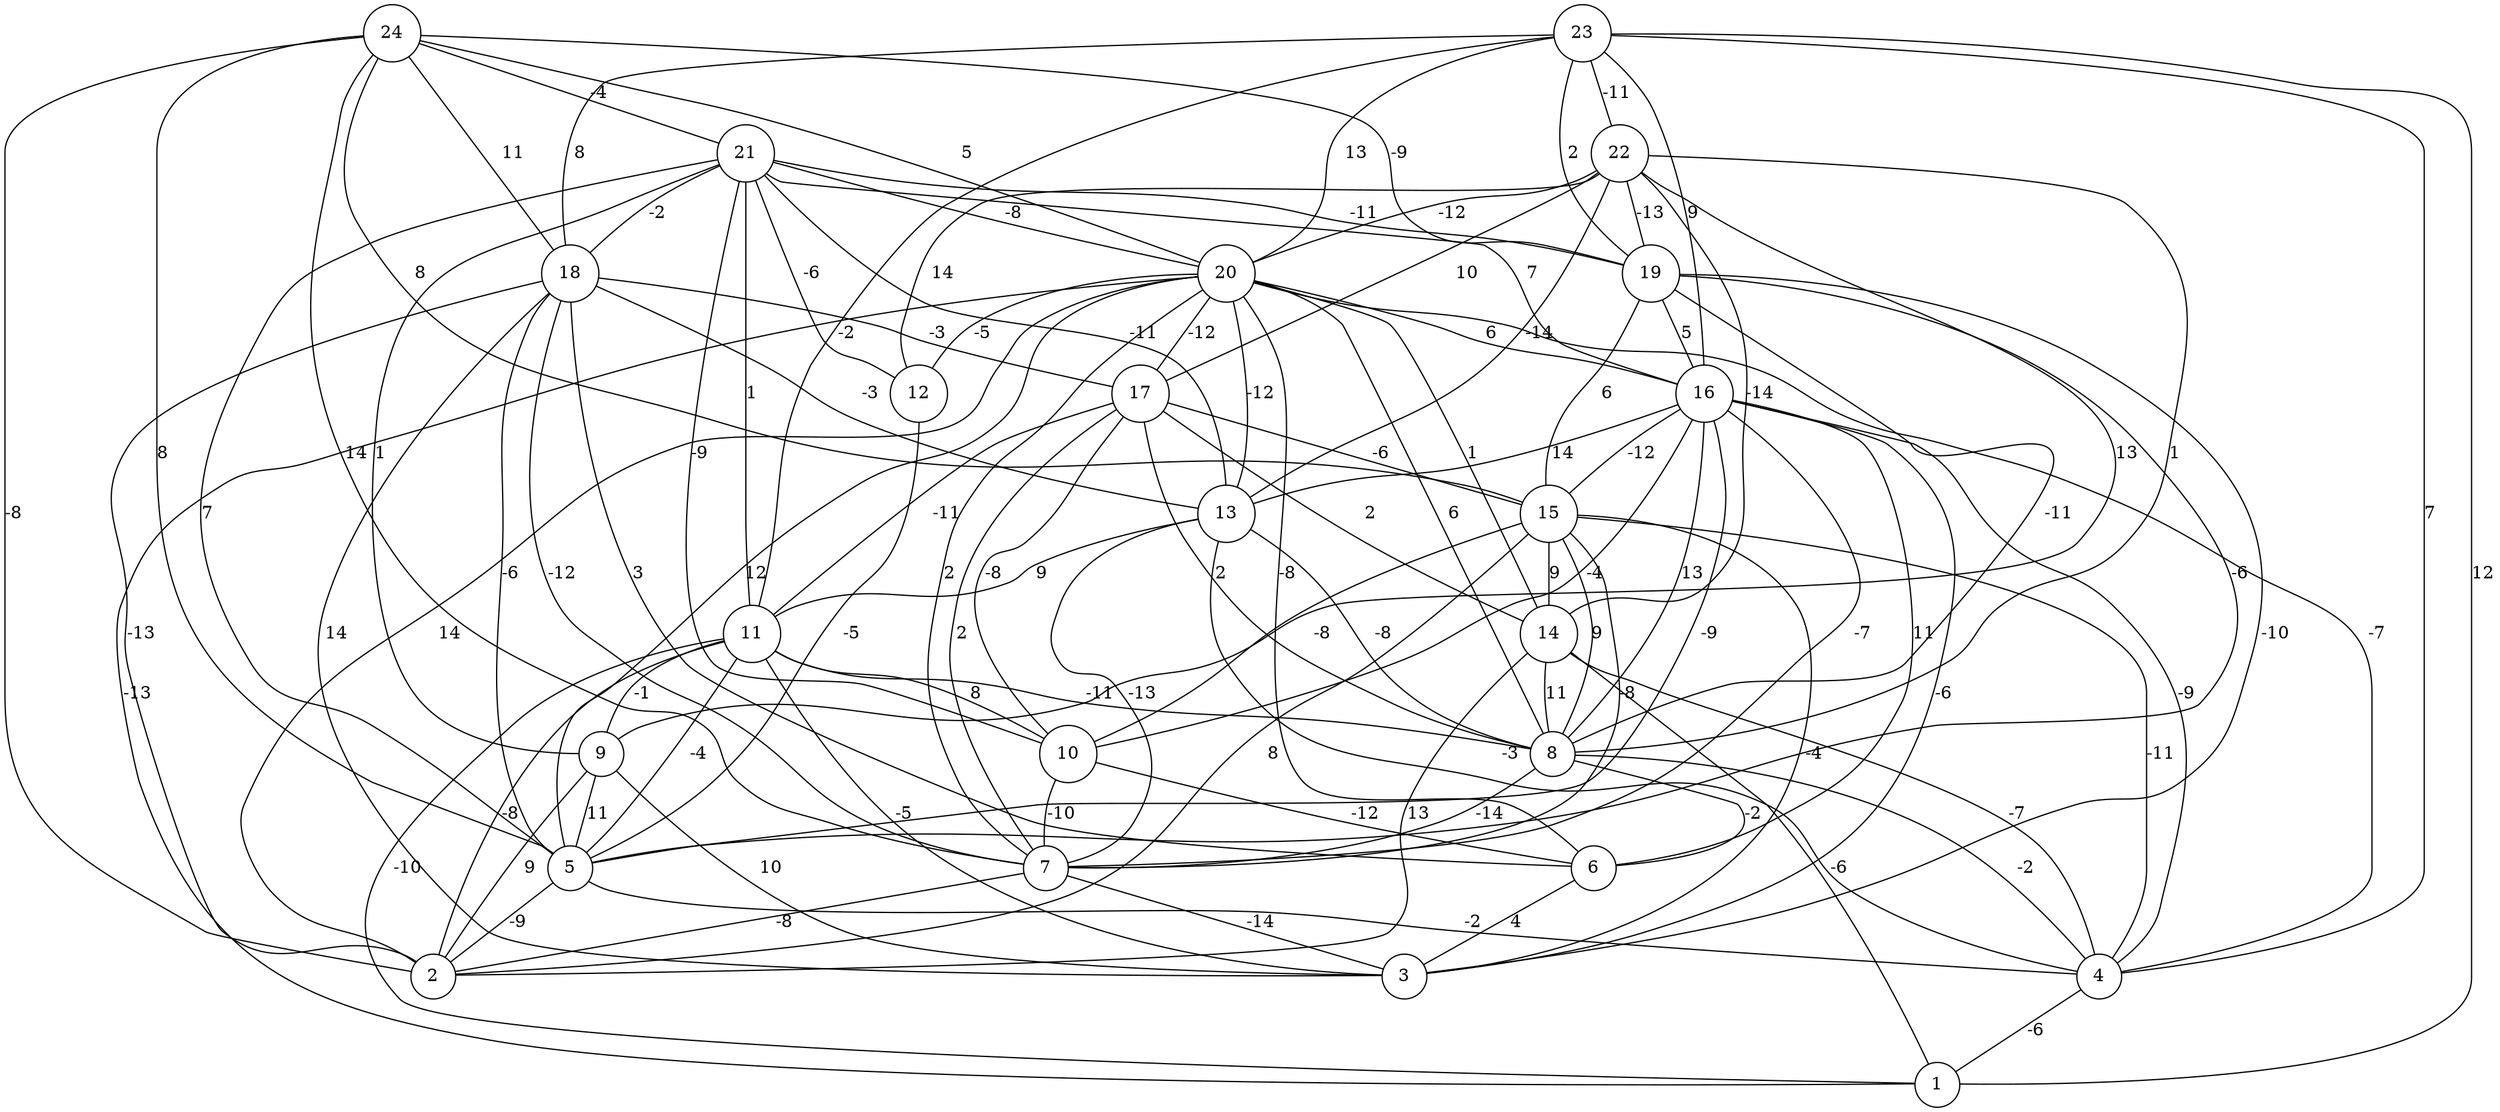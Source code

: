 graph { 
	 fontname="Helvetica,Arial,sans-serif" 
	 node [shape = circle]; 
	 24 -- 2 [label = "-8"];
	 24 -- 5 [label = "8"];
	 24 -- 7 [label = "14"];
	 24 -- 15 [label = "8"];
	 24 -- 18 [label = "11"];
	 24 -- 19 [label = "-9"];
	 24 -- 20 [label = "5"];
	 24 -- 21 [label = "-4"];
	 23 -- 1 [label = "12"];
	 23 -- 4 [label = "7"];
	 23 -- 11 [label = "-2"];
	 23 -- 16 [label = "9"];
	 23 -- 18 [label = "8"];
	 23 -- 19 [label = "2"];
	 23 -- 20 [label = "13"];
	 23 -- 22 [label = "-11"];
	 22 -- 8 [label = "1"];
	 22 -- 9 [label = "13"];
	 22 -- 12 [label = "14"];
	 22 -- 13 [label = "-14"];
	 22 -- 14 [label = "-14"];
	 22 -- 17 [label = "10"];
	 22 -- 19 [label = "-13"];
	 22 -- 20 [label = "-12"];
	 21 -- 5 [label = "7"];
	 21 -- 9 [label = "1"];
	 21 -- 10 [label = "-9"];
	 21 -- 11 [label = "1"];
	 21 -- 12 [label = "-6"];
	 21 -- 13 [label = "-11"];
	 21 -- 16 [label = "7"];
	 21 -- 18 [label = "-2"];
	 21 -- 19 [label = "-11"];
	 21 -- 20 [label = "-8"];
	 20 -- 1 [label = "-13"];
	 20 -- 2 [label = "14"];
	 20 -- 4 [label = "-7"];
	 20 -- 5 [label = "12"];
	 20 -- 6 [label = "-8"];
	 20 -- 7 [label = "2"];
	 20 -- 8 [label = "6"];
	 20 -- 12 [label = "-5"];
	 20 -- 13 [label = "-12"];
	 20 -- 14 [label = "1"];
	 20 -- 16 [label = "6"];
	 20 -- 17 [label = "-12"];
	 19 -- 3 [label = "-10"];
	 19 -- 5 [label = "-6"];
	 19 -- 8 [label = "-11"];
	 19 -- 15 [label = "6"];
	 19 -- 16 [label = "5"];
	 18 -- 2 [label = "-13"];
	 18 -- 3 [label = "14"];
	 18 -- 5 [label = "-6"];
	 18 -- 6 [label = "3"];
	 18 -- 7 [label = "-12"];
	 18 -- 13 [label = "-3"];
	 18 -- 17 [label = "-3"];
	 17 -- 7 [label = "2"];
	 17 -- 8 [label = "2"];
	 17 -- 10 [label = "-8"];
	 17 -- 11 [label = "-11"];
	 17 -- 14 [label = "2"];
	 17 -- 15 [label = "-6"];
	 16 -- 3 [label = "-6"];
	 16 -- 4 [label = "-9"];
	 16 -- 5 [label = "-9"];
	 16 -- 6 [label = "11"];
	 16 -- 7 [label = "-7"];
	 16 -- 8 [label = "13"];
	 16 -- 10 [label = "-4"];
	 16 -- 13 [label = "14"];
	 16 -- 15 [label = "-12"];
	 15 -- 2 [label = "8"];
	 15 -- 3 [label = "-4"];
	 15 -- 4 [label = "-11"];
	 15 -- 7 [label = "-8"];
	 15 -- 8 [label = "9"];
	 15 -- 10 [label = "-8"];
	 15 -- 14 [label = "9"];
	 14 -- 1 [label = "-6"];
	 14 -- 2 [label = "13"];
	 14 -- 4 [label = "-7"];
	 14 -- 8 [label = "11"];
	 13 -- 4 [label = "-3"];
	 13 -- 7 [label = "-13"];
	 13 -- 8 [label = "-8"];
	 13 -- 11 [label = "9"];
	 12 -- 5 [label = "-5"];
	 11 -- 1 [label = "-10"];
	 11 -- 2 [label = "-8"];
	 11 -- 3 [label = "-5"];
	 11 -- 5 [label = "-4"];
	 11 -- 8 [label = "-11"];
	 11 -- 9 [label = "-1"];
	 11 -- 10 [label = "8"];
	 10 -- 6 [label = "-12"];
	 10 -- 7 [label = "-10"];
	 9 -- 2 [label = "9"];
	 9 -- 3 [label = "10"];
	 9 -- 5 [label = "11"];
	 8 -- 4 [label = "-2"];
	 8 -- 6 [label = "-2"];
	 8 -- 7 [label = "-14"];
	 7 -- 2 [label = "-8"];
	 7 -- 3 [label = "-14"];
	 6 -- 3 [label = "4"];
	 5 -- 2 [label = "-9"];
	 5 -- 4 [label = "-2"];
	 4 -- 1 [label = "-6"];
	 1;
	 2;
	 3;
	 4;
	 5;
	 6;
	 7;
	 8;
	 9;
	 10;
	 11;
	 12;
	 13;
	 14;
	 15;
	 16;
	 17;
	 18;
	 19;
	 20;
	 21;
	 22;
	 23;
	 24;
}
